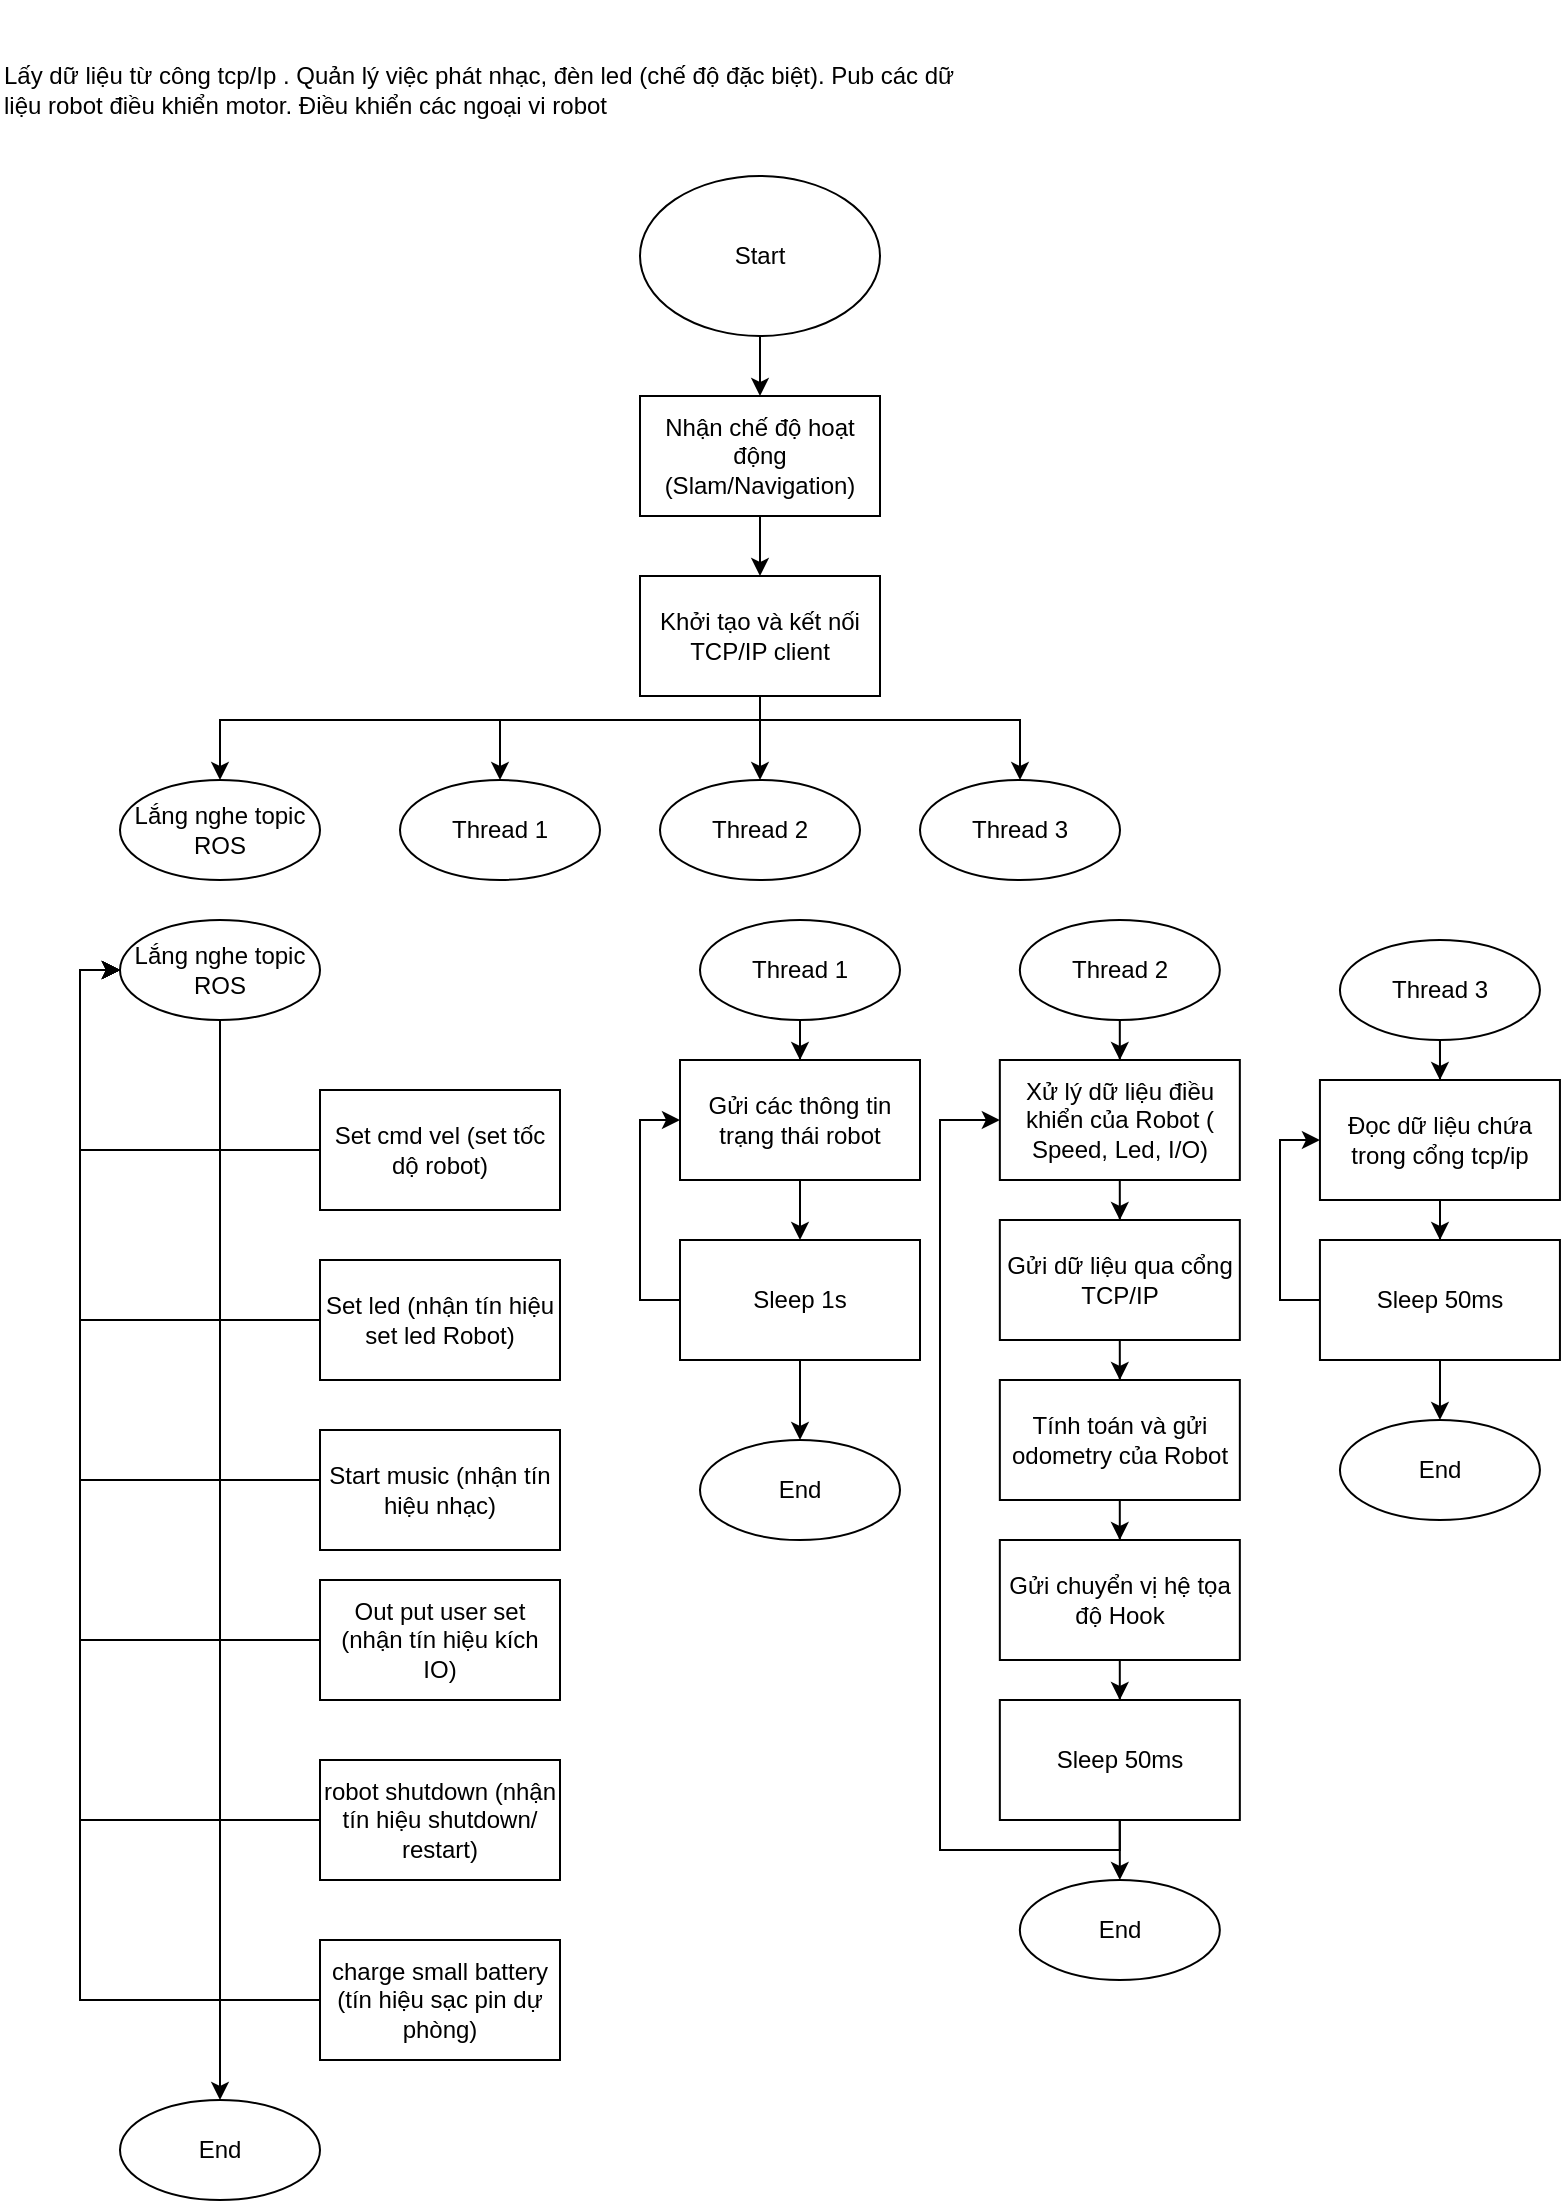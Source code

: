 <mxfile version="22.1.11" type="device">
  <diagram name="Page-1" id="A13EitNSwwBGRe-gJk6Z">
    <mxGraphModel dx="1703" dy="1054" grid="1" gridSize="10" guides="1" tooltips="1" connect="1" arrows="1" fold="1" page="1" pageScale="1" pageWidth="827" pageHeight="1169" math="0" shadow="0">
      <root>
        <mxCell id="0" />
        <mxCell id="1" parent="0" />
        <mxCell id="OD6vfYzFKV35zuDnkVTc-5" style="edgeStyle=orthogonalEdgeStyle;rounded=0;orthogonalLoop=1;jettySize=auto;html=1;entryX=0.5;entryY=0;entryDx=0;entryDy=0;" parent="1" source="OD6vfYzFKV35zuDnkVTc-1" target="OD6vfYzFKV35zuDnkVTc-2" edge="1">
          <mxGeometry relative="1" as="geometry" />
        </mxCell>
        <mxCell id="OD6vfYzFKV35zuDnkVTc-1" value="Start" style="ellipse;whiteSpace=wrap;html=1;" parent="1" vertex="1">
          <mxGeometry x="340" y="98" width="120" height="80" as="geometry" />
        </mxCell>
        <mxCell id="OD6vfYzFKV35zuDnkVTc-6" style="edgeStyle=orthogonalEdgeStyle;rounded=0;orthogonalLoop=1;jettySize=auto;html=1;entryX=0.5;entryY=0;entryDx=0;entryDy=0;" parent="1" source="OD6vfYzFKV35zuDnkVTc-2" target="OD6vfYzFKV35zuDnkVTc-3" edge="1">
          <mxGeometry relative="1" as="geometry" />
        </mxCell>
        <mxCell id="OD6vfYzFKV35zuDnkVTc-2" value="Nhận chế độ hoạt động (Slam/Navigation)" style="rounded=0;whiteSpace=wrap;html=1;" parent="1" vertex="1">
          <mxGeometry x="340" y="208" width="120" height="60" as="geometry" />
        </mxCell>
        <mxCell id="eD7fp7vrKiD9Zi4_H_ar-3" style="edgeStyle=orthogonalEdgeStyle;rounded=0;orthogonalLoop=1;jettySize=auto;html=1;entryX=0.5;entryY=0;entryDx=0;entryDy=0;" edge="1" parent="1" source="OD6vfYzFKV35zuDnkVTc-3" target="OD6vfYzFKV35zuDnkVTc-9">
          <mxGeometry relative="1" as="geometry">
            <Array as="points">
              <mxPoint x="400" y="370" />
              <mxPoint x="130" y="370" />
            </Array>
          </mxGeometry>
        </mxCell>
        <mxCell id="eD7fp7vrKiD9Zi4_H_ar-4" style="edgeStyle=orthogonalEdgeStyle;rounded=0;orthogonalLoop=1;jettySize=auto;html=1;entryX=0.5;entryY=0;entryDx=0;entryDy=0;" edge="1" parent="1" source="OD6vfYzFKV35zuDnkVTc-3" target="OD6vfYzFKV35zuDnkVTc-10">
          <mxGeometry relative="1" as="geometry">
            <Array as="points">
              <mxPoint x="400" y="370" />
              <mxPoint x="270" y="370" />
            </Array>
          </mxGeometry>
        </mxCell>
        <mxCell id="eD7fp7vrKiD9Zi4_H_ar-5" style="edgeStyle=orthogonalEdgeStyle;rounded=0;orthogonalLoop=1;jettySize=auto;html=1;entryX=0.5;entryY=0;entryDx=0;entryDy=0;" edge="1" parent="1" source="OD6vfYzFKV35zuDnkVTc-3" target="OD6vfYzFKV35zuDnkVTc-11">
          <mxGeometry relative="1" as="geometry" />
        </mxCell>
        <mxCell id="eD7fp7vrKiD9Zi4_H_ar-6" style="edgeStyle=orthogonalEdgeStyle;rounded=0;orthogonalLoop=1;jettySize=auto;html=1;entryX=0.5;entryY=0;entryDx=0;entryDy=0;" edge="1" parent="1" source="OD6vfYzFKV35zuDnkVTc-3" target="OD6vfYzFKV35zuDnkVTc-12">
          <mxGeometry relative="1" as="geometry">
            <Array as="points">
              <mxPoint x="400" y="370" />
              <mxPoint x="530" y="370" />
            </Array>
          </mxGeometry>
        </mxCell>
        <mxCell id="OD6vfYzFKV35zuDnkVTc-3" value="Khởi tạo và kết nối TCP/IP client" style="rounded=0;whiteSpace=wrap;html=1;" parent="1" vertex="1">
          <mxGeometry x="340" y="298" width="120" height="60" as="geometry" />
        </mxCell>
        <mxCell id="OD6vfYzFKV35zuDnkVTc-9" value="Lắng nghe topic&lt;br&gt;ROS" style="ellipse;whiteSpace=wrap;html=1;" parent="1" vertex="1">
          <mxGeometry x="80" y="400" width="100" height="50" as="geometry" />
        </mxCell>
        <mxCell id="OD6vfYzFKV35zuDnkVTc-10" value="Thread 1" style="ellipse;whiteSpace=wrap;html=1;" parent="1" vertex="1">
          <mxGeometry x="220" y="400" width="100" height="50" as="geometry" />
        </mxCell>
        <mxCell id="OD6vfYzFKV35zuDnkVTc-11" value="Thread 2" style="ellipse;whiteSpace=wrap;html=1;" parent="1" vertex="1">
          <mxGeometry x="350" y="400" width="100" height="50" as="geometry" />
        </mxCell>
        <mxCell id="OD6vfYzFKV35zuDnkVTc-12" value="Thread 3" style="ellipse;whiteSpace=wrap;html=1;" parent="1" vertex="1">
          <mxGeometry x="480" y="400" width="100" height="50" as="geometry" />
        </mxCell>
        <mxCell id="2k7XM7BbWK984aJL0pMT-1" value="Lấy dữ liệu từ công tcp/Ip . Quản lý việc phát nhạc, đèn led (chế độ đặc biệt). Pub các dữ liệu robot điều khiển motor. Điều khiển các ngoại vi robot" style="text;strokeColor=none;fillColor=none;align=left;verticalAlign=middle;rounded=0;whiteSpace=wrap;html=1;" parent="1" vertex="1">
          <mxGeometry x="20" y="10" width="490" height="90" as="geometry" />
        </mxCell>
        <mxCell id="tnjBAYv9nfEixjELOelU-1" style="edgeStyle=orthogonalEdgeStyle;rounded=0;orthogonalLoop=1;jettySize=auto;html=1;entryX=0.5;entryY=0;entryDx=0;entryDy=0;" parent="1" source="tnjBAYv9nfEixjELOelU-2" target="tnjBAYv9nfEixjELOelU-4" edge="1">
          <mxGeometry relative="1" as="geometry" />
        </mxCell>
        <mxCell id="tnjBAYv9nfEixjELOelU-2" value="Thread 1" style="ellipse;whiteSpace=wrap;html=1;" parent="1" vertex="1">
          <mxGeometry x="370" y="470" width="100" height="50" as="geometry" />
        </mxCell>
        <mxCell id="eD7fp7vrKiD9Zi4_H_ar-1" style="edgeStyle=orthogonalEdgeStyle;rounded=0;orthogonalLoop=1;jettySize=auto;html=1;" edge="1" parent="1" source="tnjBAYv9nfEixjELOelU-4" target="tnjBAYv9nfEixjELOelU-9">
          <mxGeometry relative="1" as="geometry" />
        </mxCell>
        <mxCell id="tnjBAYv9nfEixjELOelU-4" value="Gửi các thông tin trạng thái robot" style="rounded=0;whiteSpace=wrap;html=1;" parent="1" vertex="1">
          <mxGeometry x="360" y="540" width="120" height="60" as="geometry" />
        </mxCell>
        <mxCell id="tnjBAYv9nfEixjELOelU-8" style="edgeStyle=orthogonalEdgeStyle;rounded=0;orthogonalLoop=1;jettySize=auto;html=1;entryX=0.5;entryY=0;entryDx=0;entryDy=0;" parent="1" source="tnjBAYv9nfEixjELOelU-9" target="tnjBAYv9nfEixjELOelU-10" edge="1">
          <mxGeometry relative="1" as="geometry" />
        </mxCell>
        <mxCell id="eD7fp7vrKiD9Zi4_H_ar-2" style="edgeStyle=orthogonalEdgeStyle;rounded=0;orthogonalLoop=1;jettySize=auto;html=1;entryX=0;entryY=0.5;entryDx=0;entryDy=0;" edge="1" parent="1" source="tnjBAYv9nfEixjELOelU-9" target="tnjBAYv9nfEixjELOelU-4">
          <mxGeometry relative="1" as="geometry">
            <Array as="points">
              <mxPoint x="340" y="660" />
              <mxPoint x="340" y="570" />
            </Array>
          </mxGeometry>
        </mxCell>
        <mxCell id="tnjBAYv9nfEixjELOelU-9" value="Sleep 1s" style="rounded=0;whiteSpace=wrap;html=1;" parent="1" vertex="1">
          <mxGeometry x="360" y="630" width="120" height="60" as="geometry" />
        </mxCell>
        <mxCell id="tnjBAYv9nfEixjELOelU-10" value="End" style="ellipse;whiteSpace=wrap;html=1;" parent="1" vertex="1">
          <mxGeometry x="370" y="730" width="100" height="50" as="geometry" />
        </mxCell>
        <mxCell id="rPie8ZOv3esVSnhBlSFD-1" style="edgeStyle=orthogonalEdgeStyle;rounded=0;orthogonalLoop=1;jettySize=auto;html=1;entryX=0.5;entryY=0;entryDx=0;entryDy=0;" parent="1" source="rPie8ZOv3esVSnhBlSFD-2" target="rPie8ZOv3esVSnhBlSFD-4" edge="1">
          <mxGeometry relative="1" as="geometry" />
        </mxCell>
        <mxCell id="rPie8ZOv3esVSnhBlSFD-2" value="Thread 2" style="ellipse;whiteSpace=wrap;html=1;" parent="1" vertex="1">
          <mxGeometry x="529.92" y="470" width="100" height="50" as="geometry" />
        </mxCell>
        <mxCell id="rPie8ZOv3esVSnhBlSFD-3" style="edgeStyle=orthogonalEdgeStyle;rounded=0;orthogonalLoop=1;jettySize=auto;html=1;entryX=0.5;entryY=0;entryDx=0;entryDy=0;" parent="1" source="rPie8ZOv3esVSnhBlSFD-4" target="rPie8ZOv3esVSnhBlSFD-6" edge="1">
          <mxGeometry relative="1" as="geometry" />
        </mxCell>
        <mxCell id="rPie8ZOv3esVSnhBlSFD-4" value="Xử lý dữ liệu điều khiển của Robot ( Speed, Led, I/O)" style="rounded=0;whiteSpace=wrap;html=1;" parent="1" vertex="1">
          <mxGeometry x="519.92" y="540" width="120" height="60" as="geometry" />
        </mxCell>
        <mxCell id="rPie8ZOv3esVSnhBlSFD-5" style="edgeStyle=orthogonalEdgeStyle;rounded=0;orthogonalLoop=1;jettySize=auto;html=1;entryX=0.5;entryY=0;entryDx=0;entryDy=0;" parent="1" source="rPie8ZOv3esVSnhBlSFD-6" target="rPie8ZOv3esVSnhBlSFD-8" edge="1">
          <mxGeometry relative="1" as="geometry" />
        </mxCell>
        <mxCell id="rPie8ZOv3esVSnhBlSFD-6" value="Gửi dữ liệu qua cổng TCP/IP" style="rounded=0;whiteSpace=wrap;html=1;" parent="1" vertex="1">
          <mxGeometry x="519.92" y="620" width="120" height="60" as="geometry" />
        </mxCell>
        <mxCell id="rPie8ZOv3esVSnhBlSFD-7" value="" style="edgeStyle=orthogonalEdgeStyle;rounded=0;orthogonalLoop=1;jettySize=auto;html=1;" parent="1" source="rPie8ZOv3esVSnhBlSFD-8" target="rPie8ZOv3esVSnhBlSFD-11" edge="1">
          <mxGeometry relative="1" as="geometry" />
        </mxCell>
        <mxCell id="rPie8ZOv3esVSnhBlSFD-8" value="Tính toán và gửi odometry của Robot" style="rounded=0;whiteSpace=wrap;html=1;" parent="1" vertex="1">
          <mxGeometry x="519.92" y="700" width="120" height="60" as="geometry" />
        </mxCell>
        <mxCell id="rPie8ZOv3esVSnhBlSFD-9" value="End" style="ellipse;whiteSpace=wrap;html=1;" parent="1" vertex="1">
          <mxGeometry x="529.92" y="950" width="100" height="50" as="geometry" />
        </mxCell>
        <mxCell id="rPie8ZOv3esVSnhBlSFD-10" style="edgeStyle=orthogonalEdgeStyle;rounded=0;orthogonalLoop=1;jettySize=auto;html=1;" parent="1" source="rPie8ZOv3esVSnhBlSFD-11" target="rPie8ZOv3esVSnhBlSFD-14" edge="1">
          <mxGeometry relative="1" as="geometry" />
        </mxCell>
        <mxCell id="rPie8ZOv3esVSnhBlSFD-11" value="Gửi chuyển vị hệ tọa độ Hook" style="rounded=0;whiteSpace=wrap;html=1;" parent="1" vertex="1">
          <mxGeometry x="519.92" y="780" width="120" height="60" as="geometry" />
        </mxCell>
        <mxCell id="rPie8ZOv3esVSnhBlSFD-12" style="edgeStyle=orthogonalEdgeStyle;rounded=0;orthogonalLoop=1;jettySize=auto;html=1;entryX=0;entryY=0.5;entryDx=0;entryDy=0;" parent="1" source="rPie8ZOv3esVSnhBlSFD-14" target="rPie8ZOv3esVSnhBlSFD-4" edge="1">
          <mxGeometry relative="1" as="geometry">
            <Array as="points">
              <mxPoint x="490" y="935" />
              <mxPoint x="490" y="570" />
            </Array>
          </mxGeometry>
        </mxCell>
        <mxCell id="rPie8ZOv3esVSnhBlSFD-13" style="edgeStyle=orthogonalEdgeStyle;rounded=0;orthogonalLoop=1;jettySize=auto;html=1;" parent="1" source="rPie8ZOv3esVSnhBlSFD-14" target="rPie8ZOv3esVSnhBlSFD-9" edge="1">
          <mxGeometry relative="1" as="geometry" />
        </mxCell>
        <mxCell id="rPie8ZOv3esVSnhBlSFD-14" value="Sleep 50ms" style="rounded=0;whiteSpace=wrap;html=1;" parent="1" vertex="1">
          <mxGeometry x="519.92" y="860" width="120" height="60" as="geometry" />
        </mxCell>
        <mxCell id="DAd6RC3ZG5H7_I7XVyFO-1" style="edgeStyle=orthogonalEdgeStyle;rounded=0;orthogonalLoop=1;jettySize=auto;html=1;entryX=0.5;entryY=0;entryDx=0;entryDy=0;" parent="1" source="DAd6RC3ZG5H7_I7XVyFO-2" target="DAd6RC3ZG5H7_I7XVyFO-4" edge="1">
          <mxGeometry relative="1" as="geometry" />
        </mxCell>
        <mxCell id="DAd6RC3ZG5H7_I7XVyFO-2" value="Thread 3" style="ellipse;whiteSpace=wrap;html=1;" parent="1" vertex="1">
          <mxGeometry x="689.97" y="480" width="100" height="50" as="geometry" />
        </mxCell>
        <mxCell id="DAd6RC3ZG5H7_I7XVyFO-3" style="edgeStyle=orthogonalEdgeStyle;rounded=0;orthogonalLoop=1;jettySize=auto;html=1;" parent="1" source="DAd6RC3ZG5H7_I7XVyFO-4" target="DAd6RC3ZG5H7_I7XVyFO-8" edge="1">
          <mxGeometry relative="1" as="geometry" />
        </mxCell>
        <mxCell id="DAd6RC3ZG5H7_I7XVyFO-4" value="Đọc dữ liệu chứa trong cổng tcp/ip" style="rounded=0;whiteSpace=wrap;html=1;" parent="1" vertex="1">
          <mxGeometry x="679.97" y="550" width="120" height="60" as="geometry" />
        </mxCell>
        <mxCell id="DAd6RC3ZG5H7_I7XVyFO-5" value="End" style="ellipse;whiteSpace=wrap;html=1;" parent="1" vertex="1">
          <mxGeometry x="689.97" y="720" width="100" height="50" as="geometry" />
        </mxCell>
        <mxCell id="DAd6RC3ZG5H7_I7XVyFO-6" style="edgeStyle=orthogonalEdgeStyle;rounded=0;orthogonalLoop=1;jettySize=auto;html=1;" parent="1" source="DAd6RC3ZG5H7_I7XVyFO-8" target="DAd6RC3ZG5H7_I7XVyFO-5" edge="1">
          <mxGeometry relative="1" as="geometry" />
        </mxCell>
        <mxCell id="DAd6RC3ZG5H7_I7XVyFO-7" style="edgeStyle=orthogonalEdgeStyle;rounded=0;orthogonalLoop=1;jettySize=auto;html=1;entryX=0;entryY=0.5;entryDx=0;entryDy=0;" parent="1" source="DAd6RC3ZG5H7_I7XVyFO-8" target="DAd6RC3ZG5H7_I7XVyFO-4" edge="1">
          <mxGeometry relative="1" as="geometry">
            <Array as="points">
              <mxPoint x="660.02" y="660" />
              <mxPoint x="660.02" y="580" />
            </Array>
          </mxGeometry>
        </mxCell>
        <mxCell id="DAd6RC3ZG5H7_I7XVyFO-8" value="Sleep 50ms" style="rounded=0;whiteSpace=wrap;html=1;" parent="1" vertex="1">
          <mxGeometry x="679.97" y="630" width="120" height="60" as="geometry" />
        </mxCell>
        <mxCell id="eD7fp7vrKiD9Zi4_H_ar-23" style="edgeStyle=orthogonalEdgeStyle;rounded=0;orthogonalLoop=1;jettySize=auto;html=1;entryX=0.5;entryY=0;entryDx=0;entryDy=0;" edge="1" parent="1" source="eD7fp7vrKiD9Zi4_H_ar-8" target="eD7fp7vrKiD9Zi4_H_ar-22">
          <mxGeometry relative="1" as="geometry" />
        </mxCell>
        <mxCell id="eD7fp7vrKiD9Zi4_H_ar-8" value="Lắng nghe topic&lt;br&gt;ROS" style="ellipse;whiteSpace=wrap;html=1;" vertex="1" parent="1">
          <mxGeometry x="80" y="470" width="100" height="50" as="geometry" />
        </mxCell>
        <mxCell id="eD7fp7vrKiD9Zi4_H_ar-10" style="edgeStyle=orthogonalEdgeStyle;rounded=0;orthogonalLoop=1;jettySize=auto;html=1;entryX=0;entryY=0.5;entryDx=0;entryDy=0;" edge="1" parent="1" source="eD7fp7vrKiD9Zi4_H_ar-9" target="eD7fp7vrKiD9Zi4_H_ar-8">
          <mxGeometry relative="1" as="geometry">
            <Array as="points">
              <mxPoint x="60" y="585" />
              <mxPoint x="60" y="495" />
            </Array>
          </mxGeometry>
        </mxCell>
        <mxCell id="eD7fp7vrKiD9Zi4_H_ar-9" value="Set cmd vel (set tốc dộ robot)" style="rounded=0;whiteSpace=wrap;html=1;" vertex="1" parent="1">
          <mxGeometry x="180" y="555" width="120" height="60" as="geometry" />
        </mxCell>
        <mxCell id="eD7fp7vrKiD9Zi4_H_ar-12" style="edgeStyle=orthogonalEdgeStyle;rounded=0;orthogonalLoop=1;jettySize=auto;html=1;entryX=0;entryY=0.5;entryDx=0;entryDy=0;" edge="1" parent="1" source="eD7fp7vrKiD9Zi4_H_ar-11" target="eD7fp7vrKiD9Zi4_H_ar-8">
          <mxGeometry relative="1" as="geometry">
            <Array as="points">
              <mxPoint x="60" y="670" />
              <mxPoint x="60" y="495" />
            </Array>
          </mxGeometry>
        </mxCell>
        <mxCell id="eD7fp7vrKiD9Zi4_H_ar-11" value="Set led (nhận tín hiệu set led Robot)" style="rounded=0;whiteSpace=wrap;html=1;" vertex="1" parent="1">
          <mxGeometry x="180" y="640" width="120" height="60" as="geometry" />
        </mxCell>
        <mxCell id="eD7fp7vrKiD9Zi4_H_ar-15" style="edgeStyle=orthogonalEdgeStyle;rounded=0;orthogonalLoop=1;jettySize=auto;html=1;entryX=0;entryY=0.5;entryDx=0;entryDy=0;" edge="1" parent="1" source="eD7fp7vrKiD9Zi4_H_ar-13" target="eD7fp7vrKiD9Zi4_H_ar-8">
          <mxGeometry relative="1" as="geometry">
            <Array as="points">
              <mxPoint x="60" y="750" />
              <mxPoint x="60" y="495" />
            </Array>
          </mxGeometry>
        </mxCell>
        <mxCell id="eD7fp7vrKiD9Zi4_H_ar-13" value="Start music (nhận tín hiệu nhạc)" style="rounded=0;whiteSpace=wrap;html=1;" vertex="1" parent="1">
          <mxGeometry x="180" y="725" width="120" height="60" as="geometry" />
        </mxCell>
        <mxCell id="eD7fp7vrKiD9Zi4_H_ar-17" style="edgeStyle=orthogonalEdgeStyle;rounded=0;orthogonalLoop=1;jettySize=auto;html=1;entryX=0;entryY=0.5;entryDx=0;entryDy=0;" edge="1" parent="1" source="eD7fp7vrKiD9Zi4_H_ar-16" target="eD7fp7vrKiD9Zi4_H_ar-8">
          <mxGeometry relative="1" as="geometry">
            <Array as="points">
              <mxPoint x="60" y="830" />
              <mxPoint x="60" y="495" />
            </Array>
          </mxGeometry>
        </mxCell>
        <mxCell id="eD7fp7vrKiD9Zi4_H_ar-16" value="Out put user set (nhận tín hiệu kích IO)" style="rounded=0;whiteSpace=wrap;html=1;" vertex="1" parent="1">
          <mxGeometry x="180" y="800" width="120" height="60" as="geometry" />
        </mxCell>
        <mxCell id="eD7fp7vrKiD9Zi4_H_ar-19" style="edgeStyle=orthogonalEdgeStyle;rounded=0;orthogonalLoop=1;jettySize=auto;html=1;entryX=0;entryY=0.5;entryDx=0;entryDy=0;" edge="1" parent="1" source="eD7fp7vrKiD9Zi4_H_ar-18" target="eD7fp7vrKiD9Zi4_H_ar-8">
          <mxGeometry relative="1" as="geometry">
            <Array as="points">
              <mxPoint x="60" y="920" />
              <mxPoint x="60" y="495" />
            </Array>
          </mxGeometry>
        </mxCell>
        <mxCell id="eD7fp7vrKiD9Zi4_H_ar-18" value="robot shutdown (nhận tín hiệu shutdown/ restart)" style="rounded=0;whiteSpace=wrap;html=1;" vertex="1" parent="1">
          <mxGeometry x="180" y="890" width="120" height="60" as="geometry" />
        </mxCell>
        <mxCell id="eD7fp7vrKiD9Zi4_H_ar-21" style="edgeStyle=orthogonalEdgeStyle;rounded=0;orthogonalLoop=1;jettySize=auto;html=1;entryX=0;entryY=0.5;entryDx=0;entryDy=0;" edge="1" parent="1" source="eD7fp7vrKiD9Zi4_H_ar-20" target="eD7fp7vrKiD9Zi4_H_ar-8">
          <mxGeometry relative="1" as="geometry">
            <mxPoint x="30" y="610" as="targetPoint" />
            <Array as="points">
              <mxPoint x="60" y="1010" />
              <mxPoint x="60" y="495" />
            </Array>
          </mxGeometry>
        </mxCell>
        <mxCell id="eD7fp7vrKiD9Zi4_H_ar-20" value="charge small battery (tín hiệu sạc pin dự phòng)" style="rounded=0;whiteSpace=wrap;html=1;" vertex="1" parent="1">
          <mxGeometry x="180" y="980" width="120" height="60" as="geometry" />
        </mxCell>
        <mxCell id="eD7fp7vrKiD9Zi4_H_ar-22" value="End" style="ellipse;whiteSpace=wrap;html=1;" vertex="1" parent="1">
          <mxGeometry x="80" y="1060" width="100" height="50" as="geometry" />
        </mxCell>
      </root>
    </mxGraphModel>
  </diagram>
</mxfile>
